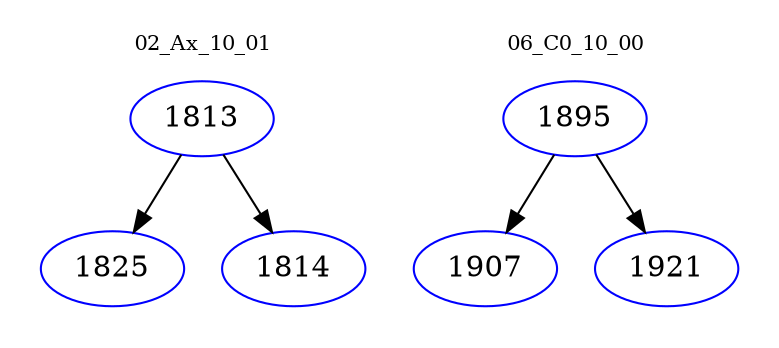 digraph{
subgraph cluster_0 {
color = white
label = "02_Ax_10_01";
fontsize=10;
T0_1813 [label="1813", color="blue"]
T0_1813 -> T0_1825 [color="black"]
T0_1825 [label="1825", color="blue"]
T0_1813 -> T0_1814 [color="black"]
T0_1814 [label="1814", color="blue"]
}
subgraph cluster_1 {
color = white
label = "06_C0_10_00";
fontsize=10;
T1_1895 [label="1895", color="blue"]
T1_1895 -> T1_1907 [color="black"]
T1_1907 [label="1907", color="blue"]
T1_1895 -> T1_1921 [color="black"]
T1_1921 [label="1921", color="blue"]
}
}
